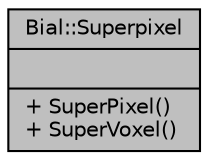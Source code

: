 digraph "Bial::Superpixel"
{
  edge [fontname="Helvetica",fontsize="10",labelfontname="Helvetica",labelfontsize="10"];
  node [fontname="Helvetica",fontsize="10",shape=record];
  Node1 [label="{Bial::Superpixel\n||+ SuperPixel()\l+ SuperVoxel()\l}",height=0.2,width=0.4,color="black", fillcolor="grey75", style="filled", fontcolor="black"];
}

